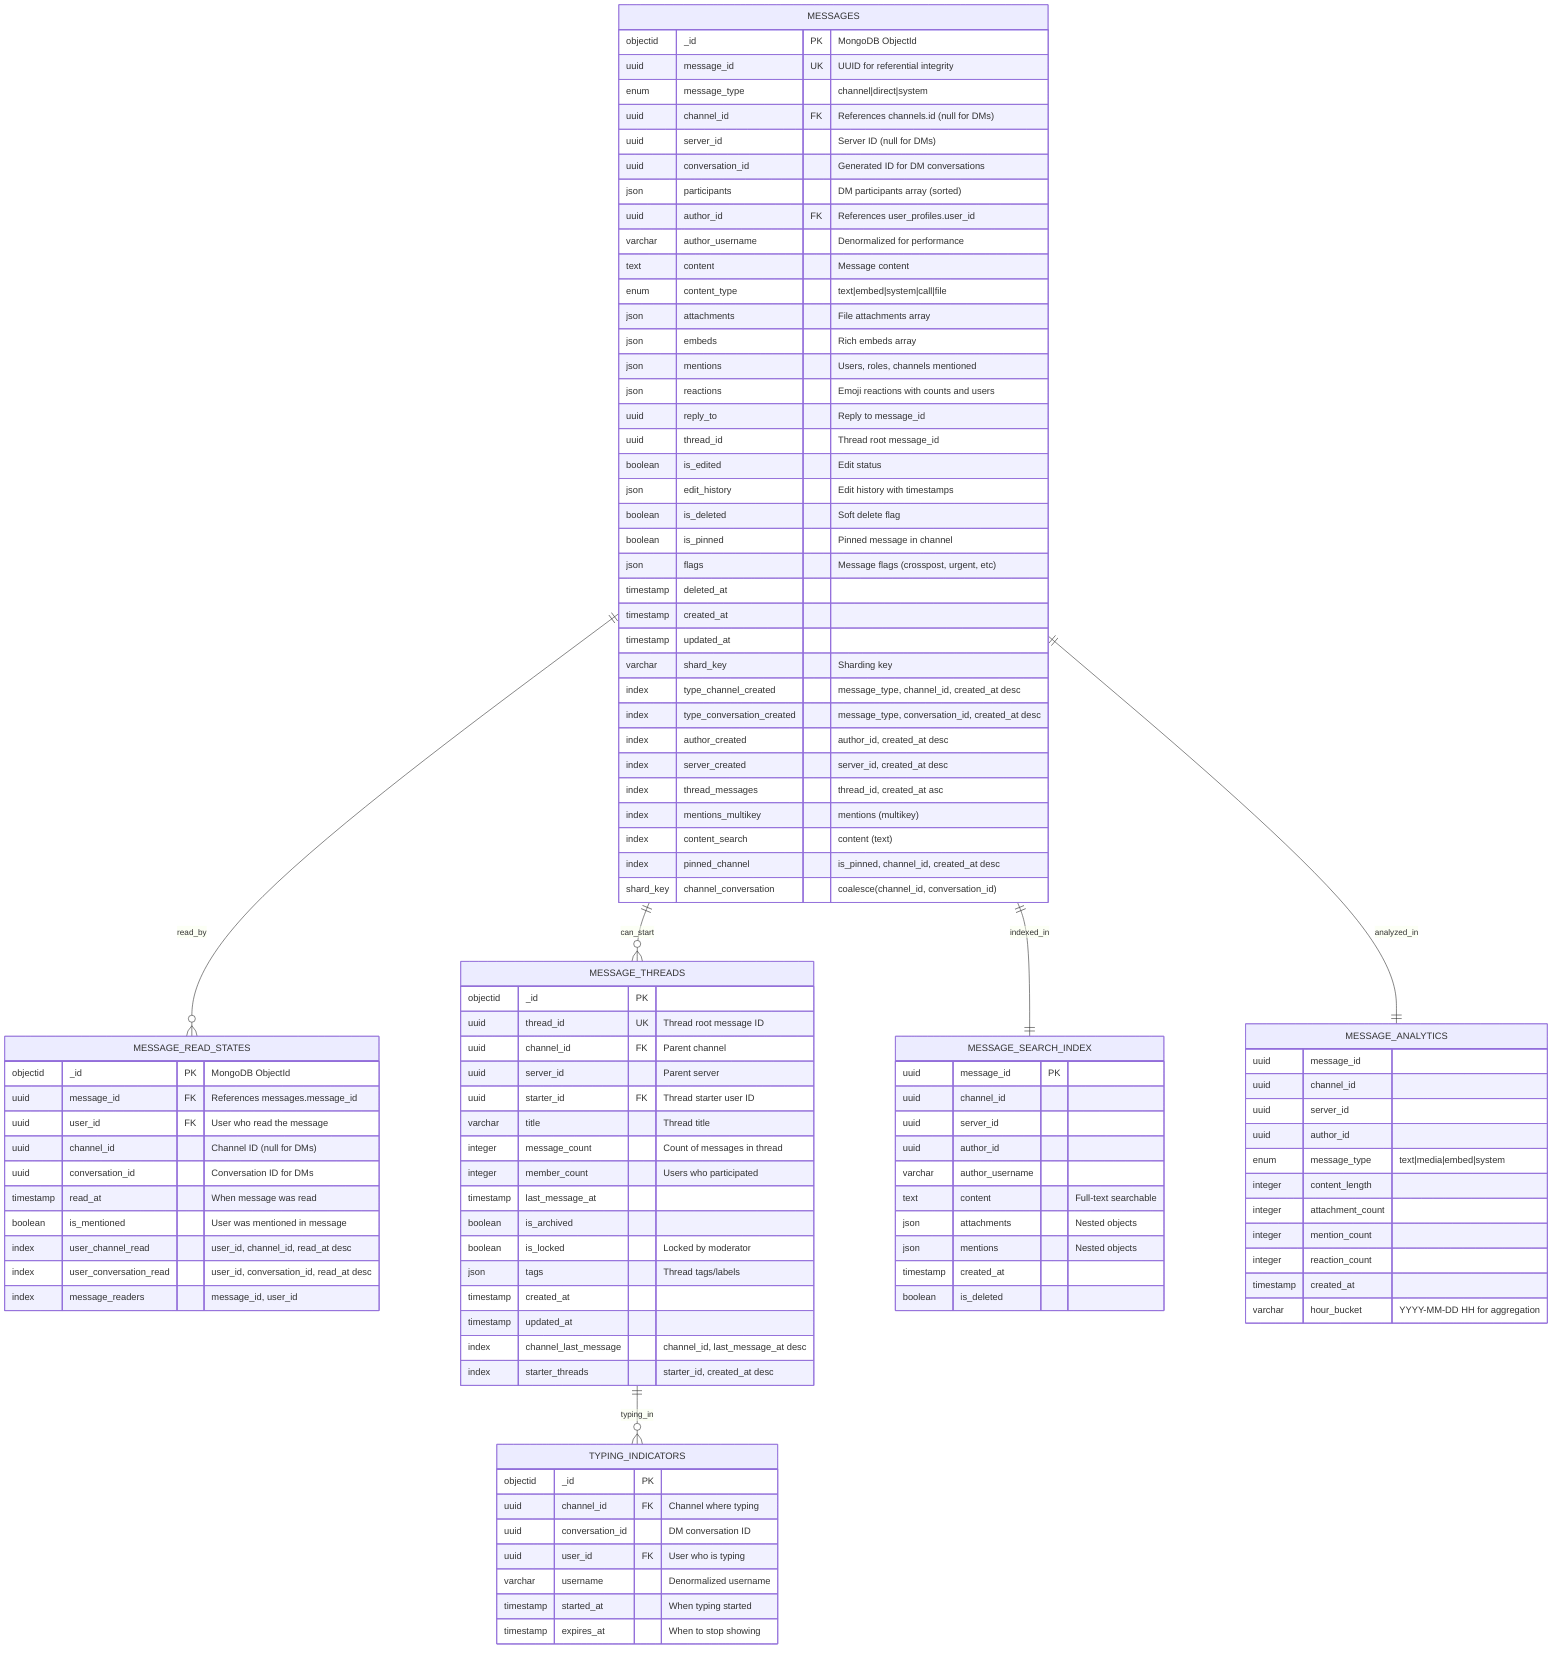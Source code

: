 erDiagram
    %% MESSAGE SERVICE (merged Channel Messages + Direct Messages)
    MESSAGES {
        objectid _id PK "MongoDB ObjectId"
        uuid message_id UK "UUID for referential integrity"
        enum message_type "channel|direct|system"
        uuid channel_id FK "References channels.id (null for DMs)"
        uuid server_id "Server ID (null for DMs)"
        uuid conversation_id "Generated ID for DM conversations"
        json participants "DM participants array (sorted)"
        uuid author_id FK "References user_profiles.user_id"
        varchar author_username "Denormalized for performance"
        text content "Message content"
        enum content_type "text|embed|system|call|file"
        json attachments "File attachments array"
        json embeds "Rich embeds array"
        json mentions "Users, roles, channels mentioned"
        json reactions "Emoji reactions with counts and users"
        uuid reply_to "Reply to message_id"
        uuid thread_id "Thread root message_id"
        boolean is_edited "Edit status"
        json edit_history "Edit history with timestamps"
        boolean is_deleted "Soft delete flag"
        boolean is_pinned "Pinned message in channel"
        json flags "Message flags (crosspost, urgent, etc)"
        timestamp deleted_at
        timestamp created_at
        timestamp updated_at
        varchar shard_key "Sharding key"
    }
    
    MESSAGE_READ_STATES {
        objectid _id PK "MongoDB ObjectId"
        uuid message_id FK "References messages.message_id"
        uuid user_id FK "User who read the message"
        uuid channel_id "Channel ID (null for DMs)"
        uuid conversation_id "Conversation ID for DMs"
        timestamp read_at "When message was read"
        boolean is_mentioned "User was mentioned in message"
    }
    
    MESSAGE_THREADS {
        objectid _id PK
        uuid thread_id UK "Thread root message ID"
        uuid channel_id FK "Parent channel"
        uuid server_id "Parent server"
        uuid starter_id FK "Thread starter user ID"
        varchar title "Thread title"
        integer message_count "Count of messages in thread"
        integer member_count "Users who participated"
        timestamp last_message_at
        boolean is_archived
        boolean is_locked "Locked by moderator"
        json tags "Thread tags/labels"
        timestamp created_at
        timestamp updated_at
    }
    
    TYPING_INDICATORS {
        objectid _id PK
        uuid channel_id FK "Channel where typing"
        uuid conversation_id "DM conversation ID"
        uuid user_id FK "User who is typing"
        varchar username "Denormalized username"
        timestamp started_at "When typing started"
        timestamp expires_at "When to stop showing"
    }
    
    %% Read Models (Elasticsearch)
    MESSAGE_SEARCH_INDEX {
        uuid message_id PK
        uuid channel_id
        uuid server_id
        uuid author_id
        varchar author_username
        text content "Full-text searchable"
        json attachments "Nested objects"
        json mentions "Nested objects"
        timestamp created_at
        boolean is_deleted
    }
    
    %% Analytics (ClickHouse)
    MESSAGE_ANALYTICS {
        uuid message_id
        uuid channel_id
        uuid server_id
        uuid author_id
        enum message_type "text|media|embed|system"
        integer content_length
        integer attachment_count
        integer mention_count
        integer reaction_count
        timestamp created_at
        varchar hour_bucket "YYYY-MM-DD HH for aggregation"
    }
    
    %% Relationships (Conceptual in MongoDB)
    MESSAGES ||--o{ MESSAGE_READ_STATES : "read_by"
    MESSAGES ||--o{ MESSAGE_THREADS : "can_start"
    MESSAGES ||--|| MESSAGE_SEARCH_INDEX : "indexed_in"
    MESSAGES ||--|| MESSAGE_ANALYTICS : "analyzed_in"
    MESSAGE_THREADS ||--o{ TYPING_INDICATORS : "typing_in"
    
    %% MongoDB Indexes
    MESSAGES {
        index type_channel_created "message_type, channel_id, created_at desc"
        index type_conversation_created "message_type, conversation_id, created_at desc"
        index author_created "author_id, created_at desc"
        index server_created "server_id, created_at desc"
        index thread_messages "thread_id, created_at asc"
        index mentions_multikey "mentions (multikey)"
        index content_search "content (text)"
        index pinned_channel "is_pinned, channel_id, created_at desc"
        shard_key channel_conversation "coalesce(channel_id, conversation_id)"
    }
    
    MESSAGE_READ_STATES {
        index user_channel_read "user_id, channel_id, read_at desc"
        index user_conversation_read "user_id, conversation_id, read_at desc"
        index message_readers "message_id, user_id"
    }
    
    MESSAGE_THREADS {
        index channel_last_message "channel_id, last_message_at desc"
        index starter_threads "starter_id, created_at desc"
    }